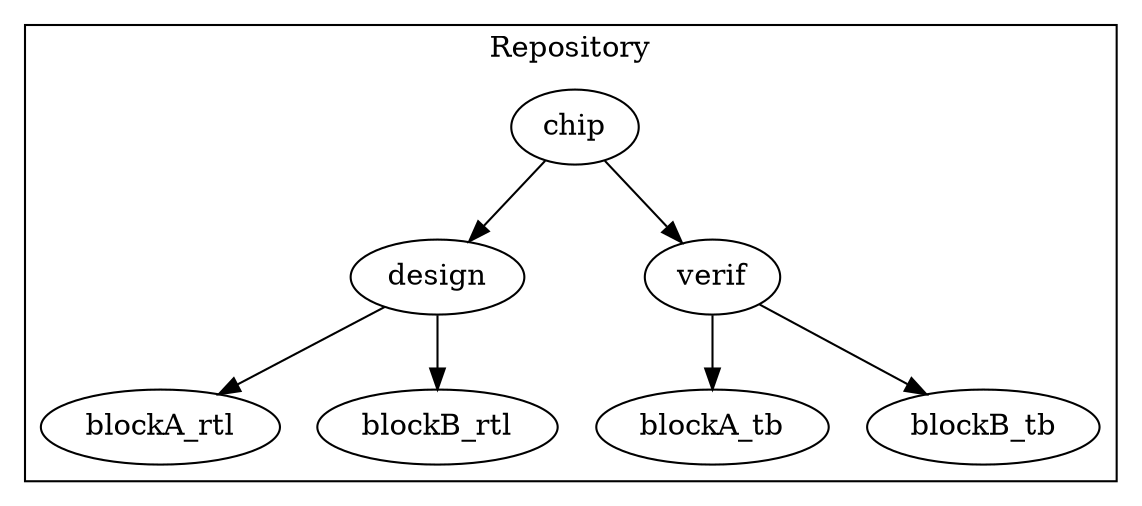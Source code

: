 digraph G {
  subgraph cluster_0 {
  chip -> design;
  design -> blockA_rtl;
  design -> blockB_rtl;
  chip -> verif;
  verif -> blockA_tb;
  verif -> blockB_tb;
  label = "Repository"
  }
} 
   
